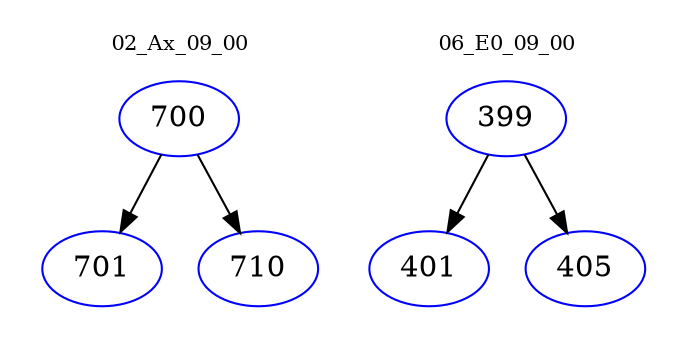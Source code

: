 digraph{
subgraph cluster_0 {
color = white
label = "02_Ax_09_00";
fontsize=10;
T0_700 [label="700", color="blue"]
T0_700 -> T0_701 [color="black"]
T0_701 [label="701", color="blue"]
T0_700 -> T0_710 [color="black"]
T0_710 [label="710", color="blue"]
}
subgraph cluster_1 {
color = white
label = "06_E0_09_00";
fontsize=10;
T1_399 [label="399", color="blue"]
T1_399 -> T1_401 [color="black"]
T1_401 [label="401", color="blue"]
T1_399 -> T1_405 [color="black"]
T1_405 [label="405", color="blue"]
}
}
